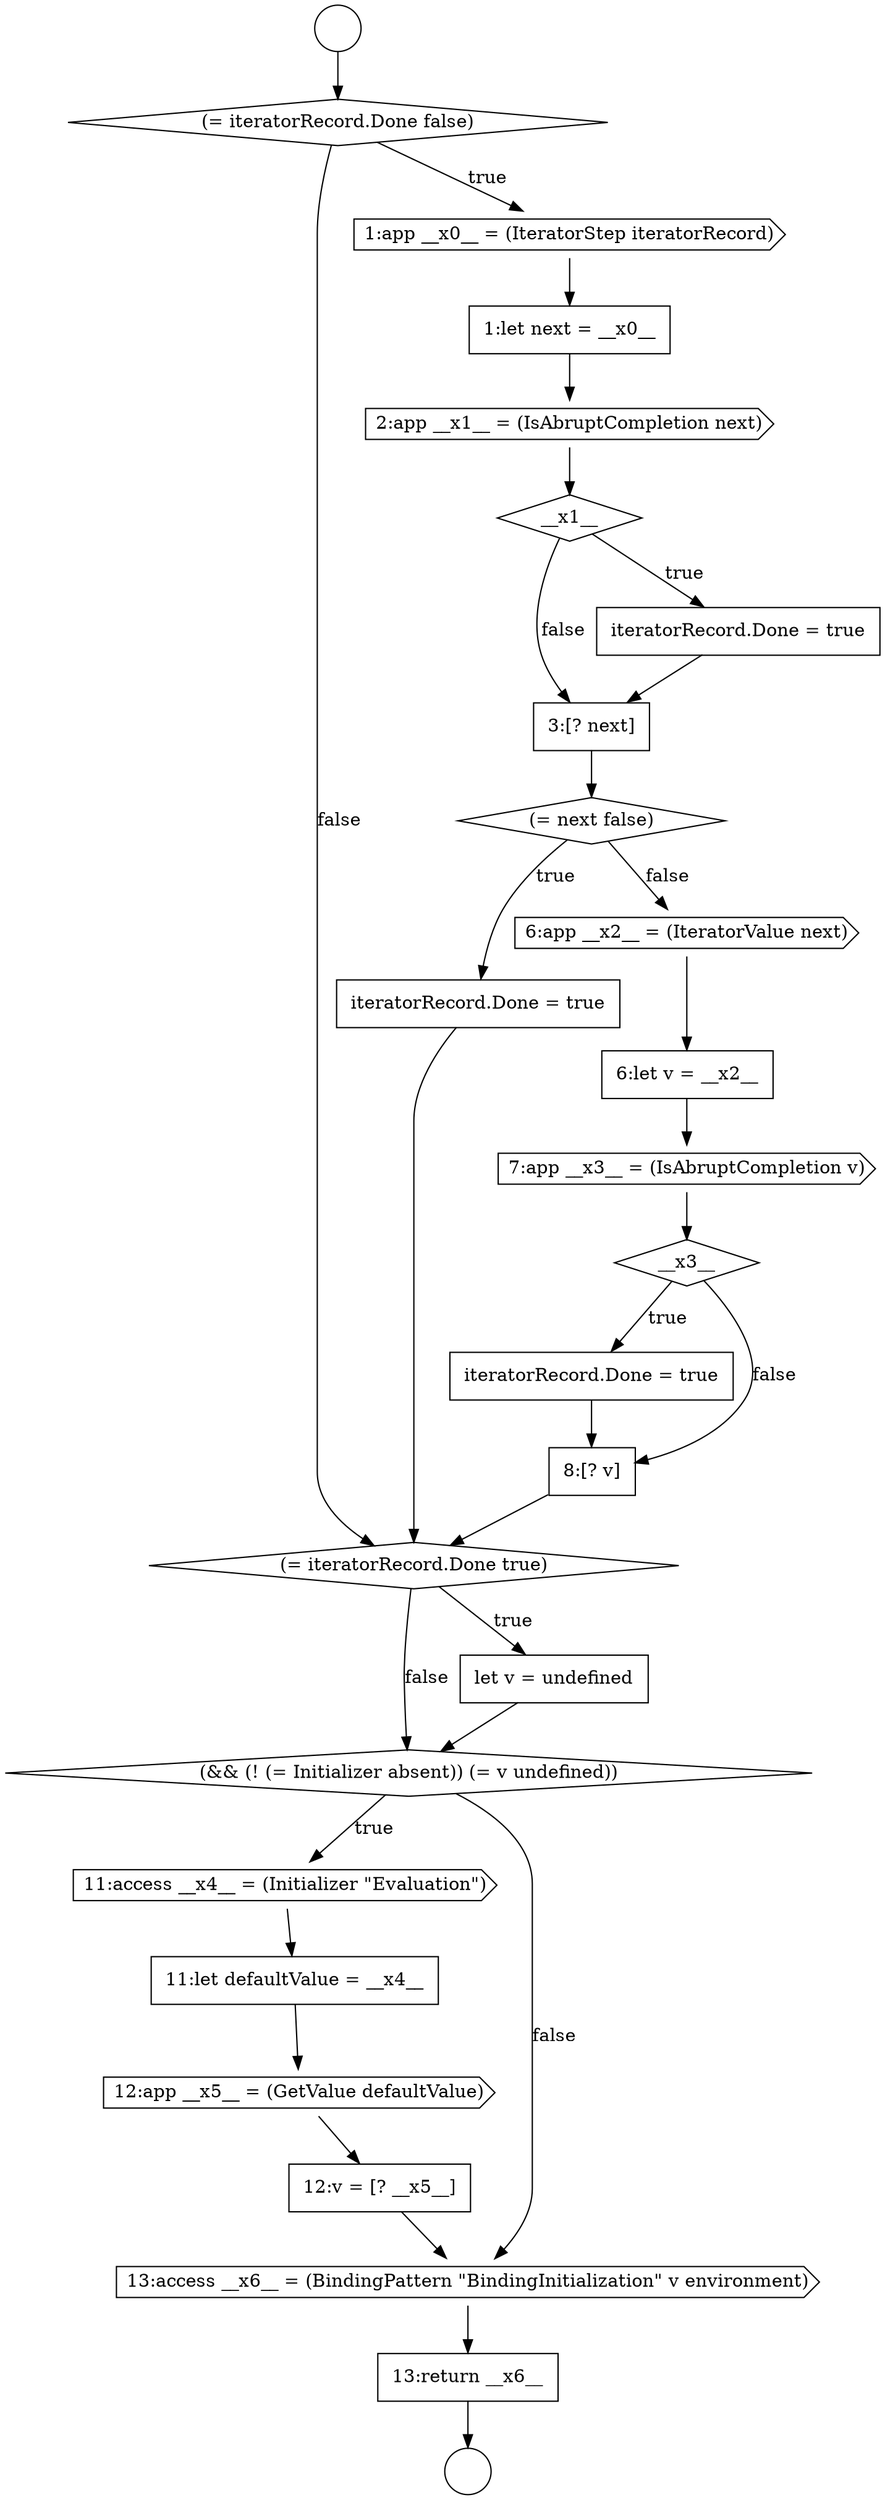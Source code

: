 digraph {
  node6971 [shape=none, margin=0, label=<<font color="black">
    <table border="0" cellborder="1" cellspacing="0" cellpadding="10">
      <tr><td align="left">6:let v = __x2__</td></tr>
    </table>
  </font>> color="black" fillcolor="white" style=filled]
  node6968 [shape=diamond, label=<<font color="black">(= next false)</font>> color="black" fillcolor="white" style=filled]
  node6972 [shape=cds, label=<<font color="black">7:app __x3__ = (IsAbruptCompletion v)</font>> color="black" fillcolor="white" style=filled]
  node6959 [shape=circle label=" " color="black" fillcolor="white" style=filled]
  node6979 [shape=cds, label=<<font color="black">11:access __x4__ = (Initializer &quot;Evaluation&quot;)</font>> color="black" fillcolor="white" style=filled]
  node6976 [shape=diamond, label=<<font color="black">(= iteratorRecord.Done true)</font>> color="black" fillcolor="white" style=filled]
  node6983 [shape=cds, label=<<font color="black">13:access __x6__ = (BindingPattern &quot;BindingInitialization&quot; v environment)</font>> color="black" fillcolor="white" style=filled]
  node6964 [shape=cds, label=<<font color="black">2:app __x1__ = (IsAbruptCompletion next)</font>> color="black" fillcolor="white" style=filled]
  node6967 [shape=none, margin=0, label=<<font color="black">
    <table border="0" cellborder="1" cellspacing="0" cellpadding="10">
      <tr><td align="left">3:[? next]</td></tr>
    </table>
  </font>> color="black" fillcolor="white" style=filled]
  node6978 [shape=diamond, label=<<font color="black">(&amp;&amp; (! (= Initializer absent)) (= v undefined))</font>> color="black" fillcolor="white" style=filled]
  node6963 [shape=none, margin=0, label=<<font color="black">
    <table border="0" cellborder="1" cellspacing="0" cellpadding="10">
      <tr><td align="left">1:let next = __x0__</td></tr>
    </table>
  </font>> color="black" fillcolor="white" style=filled]
  node6982 [shape=none, margin=0, label=<<font color="black">
    <table border="0" cellborder="1" cellspacing="0" cellpadding="10">
      <tr><td align="left">12:v = [? __x5__]</td></tr>
    </table>
  </font>> color="black" fillcolor="white" style=filled]
  node6969 [shape=none, margin=0, label=<<font color="black">
    <table border="0" cellborder="1" cellspacing="0" cellpadding="10">
      <tr><td align="left">iteratorRecord.Done = true</td></tr>
    </table>
  </font>> color="black" fillcolor="white" style=filled]
  node6974 [shape=none, margin=0, label=<<font color="black">
    <table border="0" cellborder="1" cellspacing="0" cellpadding="10">
      <tr><td align="left">iteratorRecord.Done = true</td></tr>
    </table>
  </font>> color="black" fillcolor="white" style=filled]
  node6977 [shape=none, margin=0, label=<<font color="black">
    <table border="0" cellborder="1" cellspacing="0" cellpadding="10">
      <tr><td align="left">let v = undefined</td></tr>
    </table>
  </font>> color="black" fillcolor="white" style=filled]
  node6962 [shape=cds, label=<<font color="black">1:app __x0__ = (IteratorStep iteratorRecord)</font>> color="black" fillcolor="white" style=filled]
  node6973 [shape=diamond, label=<<font color="black">__x3__</font>> color="black" fillcolor="white" style=filled]
  node6981 [shape=cds, label=<<font color="black">12:app __x5__ = (GetValue defaultValue)</font>> color="black" fillcolor="white" style=filled]
  node6966 [shape=none, margin=0, label=<<font color="black">
    <table border="0" cellborder="1" cellspacing="0" cellpadding="10">
      <tr><td align="left">iteratorRecord.Done = true</td></tr>
    </table>
  </font>> color="black" fillcolor="white" style=filled]
  node6960 [shape=circle label=" " color="black" fillcolor="white" style=filled]
  node6975 [shape=none, margin=0, label=<<font color="black">
    <table border="0" cellborder="1" cellspacing="0" cellpadding="10">
      <tr><td align="left">8:[? v]</td></tr>
    </table>
  </font>> color="black" fillcolor="white" style=filled]
  node6965 [shape=diamond, label=<<font color="black">__x1__</font>> color="black" fillcolor="white" style=filled]
  node6970 [shape=cds, label=<<font color="black">6:app __x2__ = (IteratorValue next)</font>> color="black" fillcolor="white" style=filled]
  node6980 [shape=none, margin=0, label=<<font color="black">
    <table border="0" cellborder="1" cellspacing="0" cellpadding="10">
      <tr><td align="left">11:let defaultValue = __x4__</td></tr>
    </table>
  </font>> color="black" fillcolor="white" style=filled]
  node6961 [shape=diamond, label=<<font color="black">(= iteratorRecord.Done false)</font>> color="black" fillcolor="white" style=filled]
  node6984 [shape=none, margin=0, label=<<font color="black">
    <table border="0" cellborder="1" cellspacing="0" cellpadding="10">
      <tr><td align="left">13:return __x6__</td></tr>
    </table>
  </font>> color="black" fillcolor="white" style=filled]
  node6973 -> node6974 [label=<<font color="black">true</font>> color="black"]
  node6973 -> node6975 [label=<<font color="black">false</font>> color="black"]
  node6980 -> node6981 [ color="black"]
  node6969 -> node6976 [ color="black"]
  node6966 -> node6967 [ color="black"]
  node6981 -> node6982 [ color="black"]
  node6962 -> node6963 [ color="black"]
  node6975 -> node6976 [ color="black"]
  node6982 -> node6983 [ color="black"]
  node6979 -> node6980 [ color="black"]
  node6983 -> node6984 [ color="black"]
  node6967 -> node6968 [ color="black"]
  node6984 -> node6960 [ color="black"]
  node6959 -> node6961 [ color="black"]
  node6965 -> node6966 [label=<<font color="black">true</font>> color="black"]
  node6965 -> node6967 [label=<<font color="black">false</font>> color="black"]
  node6968 -> node6969 [label=<<font color="black">true</font>> color="black"]
  node6968 -> node6970 [label=<<font color="black">false</font>> color="black"]
  node6978 -> node6979 [label=<<font color="black">true</font>> color="black"]
  node6978 -> node6983 [label=<<font color="black">false</font>> color="black"]
  node6964 -> node6965 [ color="black"]
  node6976 -> node6977 [label=<<font color="black">true</font>> color="black"]
  node6976 -> node6978 [label=<<font color="black">false</font>> color="black"]
  node6977 -> node6978 [ color="black"]
  node6961 -> node6962 [label=<<font color="black">true</font>> color="black"]
  node6961 -> node6976 [label=<<font color="black">false</font>> color="black"]
  node6971 -> node6972 [ color="black"]
  node6972 -> node6973 [ color="black"]
  node6974 -> node6975 [ color="black"]
  node6970 -> node6971 [ color="black"]
  node6963 -> node6964 [ color="black"]
}
